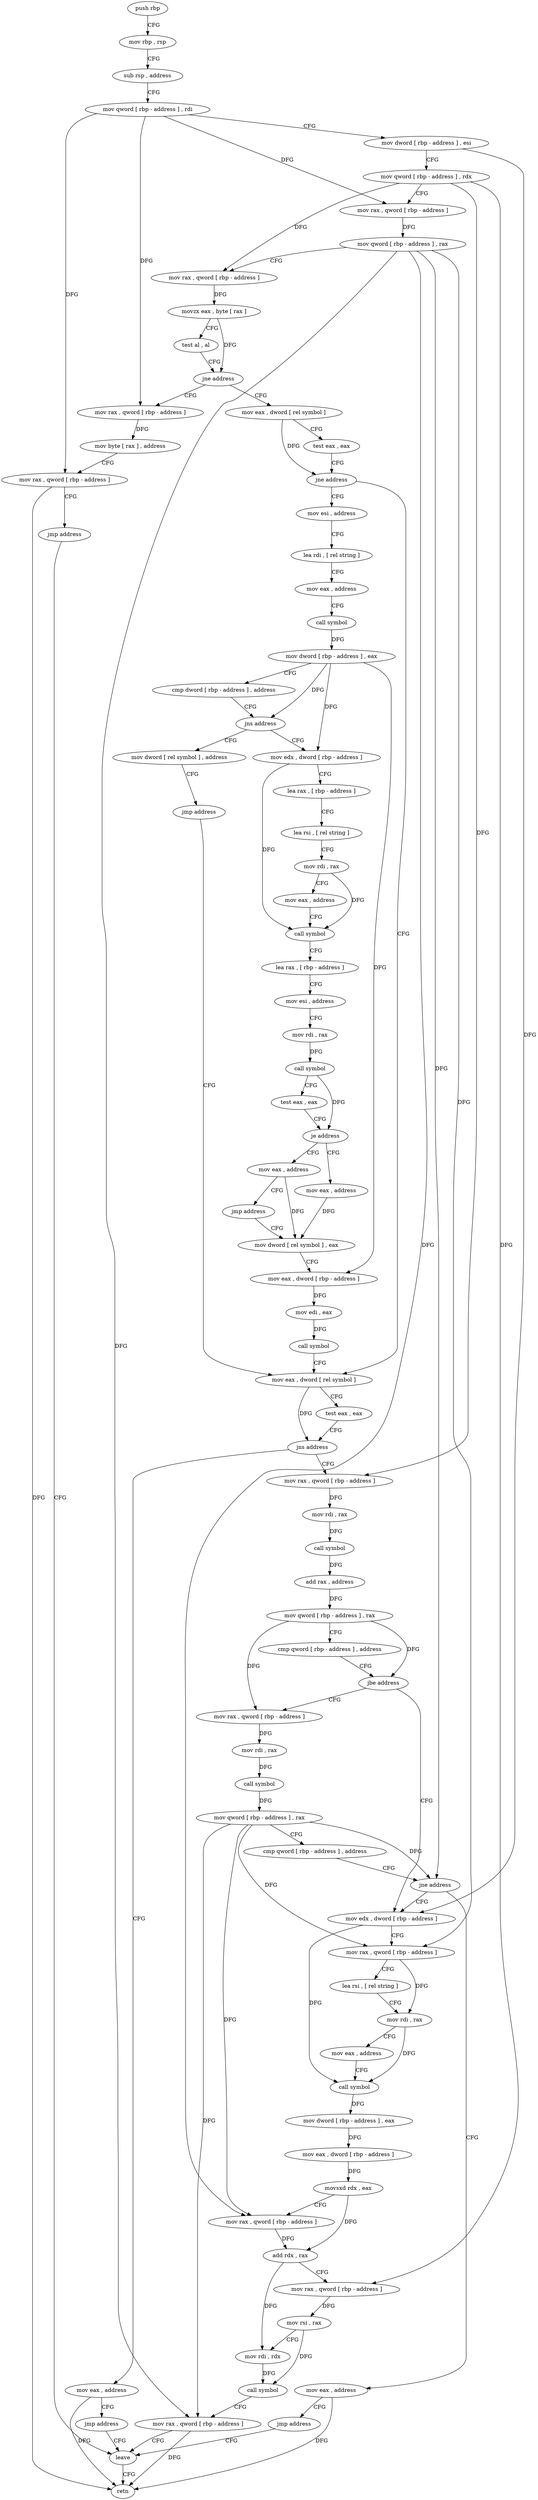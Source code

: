 digraph "func" {
"196275" [label = "push rbp" ]
"196276" [label = "mov rbp , rsp" ]
"196279" [label = "sub rsp , address" ]
"196283" [label = "mov qword [ rbp - address ] , rdi" ]
"196287" [label = "mov dword [ rbp - address ] , esi" ]
"196290" [label = "mov qword [ rbp - address ] , rdx" ]
"196294" [label = "mov rax , qword [ rbp - address ]" ]
"196298" [label = "mov qword [ rbp - address ] , rax" ]
"196302" [label = "mov rax , qword [ rbp - address ]" ]
"196306" [label = "movzx eax , byte [ rax ]" ]
"196309" [label = "test al , al" ]
"196311" [label = "jne address" ]
"196329" [label = "mov eax , dword [ rel symbol ]" ]
"196313" [label = "mov rax , qword [ rbp - address ]" ]
"196335" [label = "test eax , eax" ]
"196337" [label = "jne address" ]
"196458" [label = "mov eax , dword [ rel symbol ]" ]
"196339" [label = "mov esi , address" ]
"196317" [label = "mov byte [ rax ] , address" ]
"196320" [label = "mov rax , qword [ rbp - address ]" ]
"196324" [label = "jmp address" ]
"196597" [label = "leave" ]
"196464" [label = "test eax , eax" ]
"196466" [label = "jns address" ]
"196475" [label = "mov rax , qword [ rbp - address ]" ]
"196468" [label = "mov eax , address" ]
"196344" [label = "lea rdi , [ rel string ]" ]
"196351" [label = "mov eax , address" ]
"196356" [label = "call symbol" ]
"196361" [label = "mov dword [ rbp - address ] , eax" ]
"196364" [label = "cmp dword [ rbp - address ] , address" ]
"196368" [label = "jns address" ]
"196382" [label = "mov edx , dword [ rbp - address ]" ]
"196370" [label = "mov dword [ rel symbol ] , address" ]
"196598" [label = "retn" ]
"196479" [label = "mov rdi , rax" ]
"196482" [label = "call symbol" ]
"196487" [label = "add rax , address" ]
"196491" [label = "mov qword [ rbp - address ] , rax" ]
"196495" [label = "cmp qword [ rbp - address ] , address" ]
"196503" [label = "jbe address" ]
"196535" [label = "mov edx , dword [ rbp - address ]" ]
"196505" [label = "mov rax , qword [ rbp - address ]" ]
"196473" [label = "jmp address" ]
"196385" [label = "lea rax , [ rbp - address ]" ]
"196389" [label = "lea rsi , [ rel string ]" ]
"196396" [label = "mov rdi , rax" ]
"196399" [label = "mov eax , address" ]
"196404" [label = "call symbol" ]
"196409" [label = "lea rax , [ rbp - address ]" ]
"196413" [label = "mov esi , address" ]
"196418" [label = "mov rdi , rax" ]
"196421" [label = "call symbol" ]
"196426" [label = "test eax , eax" ]
"196428" [label = "je address" ]
"196437" [label = "mov eax , address" ]
"196430" [label = "mov eax , address" ]
"196380" [label = "jmp address" ]
"196538" [label = "mov rax , qword [ rbp - address ]" ]
"196542" [label = "lea rsi , [ rel string ]" ]
"196549" [label = "mov rdi , rax" ]
"196552" [label = "mov eax , address" ]
"196557" [label = "call symbol" ]
"196562" [label = "mov dword [ rbp - address ] , eax" ]
"196565" [label = "mov eax , dword [ rbp - address ]" ]
"196568" [label = "movsxd rdx , eax" ]
"196571" [label = "mov rax , qword [ rbp - address ]" ]
"196575" [label = "add rdx , rax" ]
"196578" [label = "mov rax , qword [ rbp - address ]" ]
"196582" [label = "mov rsi , rax" ]
"196585" [label = "mov rdi , rdx" ]
"196588" [label = "call symbol" ]
"196593" [label = "mov rax , qword [ rbp - address ]" ]
"196509" [label = "mov rdi , rax" ]
"196512" [label = "call symbol" ]
"196517" [label = "mov qword [ rbp - address ] , rax" ]
"196521" [label = "cmp qword [ rbp - address ] , address" ]
"196526" [label = "jne address" ]
"196528" [label = "mov eax , address" ]
"196442" [label = "mov dword [ rel symbol ] , eax" ]
"196435" [label = "jmp address" ]
"196533" [label = "jmp address" ]
"196448" [label = "mov eax , dword [ rbp - address ]" ]
"196451" [label = "mov edi , eax" ]
"196453" [label = "call symbol" ]
"196275" -> "196276" [ label = "CFG" ]
"196276" -> "196279" [ label = "CFG" ]
"196279" -> "196283" [ label = "CFG" ]
"196283" -> "196287" [ label = "CFG" ]
"196283" -> "196294" [ label = "DFG" ]
"196283" -> "196313" [ label = "DFG" ]
"196283" -> "196320" [ label = "DFG" ]
"196287" -> "196290" [ label = "CFG" ]
"196287" -> "196535" [ label = "DFG" ]
"196290" -> "196294" [ label = "CFG" ]
"196290" -> "196302" [ label = "DFG" ]
"196290" -> "196475" [ label = "DFG" ]
"196290" -> "196578" [ label = "DFG" ]
"196294" -> "196298" [ label = "DFG" ]
"196298" -> "196302" [ label = "CFG" ]
"196298" -> "196538" [ label = "DFG" ]
"196298" -> "196571" [ label = "DFG" ]
"196298" -> "196593" [ label = "DFG" ]
"196298" -> "196526" [ label = "DFG" ]
"196302" -> "196306" [ label = "DFG" ]
"196306" -> "196309" [ label = "CFG" ]
"196306" -> "196311" [ label = "DFG" ]
"196309" -> "196311" [ label = "CFG" ]
"196311" -> "196329" [ label = "CFG" ]
"196311" -> "196313" [ label = "CFG" ]
"196329" -> "196335" [ label = "CFG" ]
"196329" -> "196337" [ label = "DFG" ]
"196313" -> "196317" [ label = "DFG" ]
"196335" -> "196337" [ label = "CFG" ]
"196337" -> "196458" [ label = "CFG" ]
"196337" -> "196339" [ label = "CFG" ]
"196458" -> "196464" [ label = "CFG" ]
"196458" -> "196466" [ label = "DFG" ]
"196339" -> "196344" [ label = "CFG" ]
"196317" -> "196320" [ label = "CFG" ]
"196320" -> "196324" [ label = "CFG" ]
"196320" -> "196598" [ label = "DFG" ]
"196324" -> "196597" [ label = "CFG" ]
"196597" -> "196598" [ label = "CFG" ]
"196464" -> "196466" [ label = "CFG" ]
"196466" -> "196475" [ label = "CFG" ]
"196466" -> "196468" [ label = "CFG" ]
"196475" -> "196479" [ label = "DFG" ]
"196468" -> "196473" [ label = "CFG" ]
"196468" -> "196598" [ label = "DFG" ]
"196344" -> "196351" [ label = "CFG" ]
"196351" -> "196356" [ label = "CFG" ]
"196356" -> "196361" [ label = "DFG" ]
"196361" -> "196364" [ label = "CFG" ]
"196361" -> "196368" [ label = "DFG" ]
"196361" -> "196382" [ label = "DFG" ]
"196361" -> "196448" [ label = "DFG" ]
"196364" -> "196368" [ label = "CFG" ]
"196368" -> "196382" [ label = "CFG" ]
"196368" -> "196370" [ label = "CFG" ]
"196382" -> "196385" [ label = "CFG" ]
"196382" -> "196404" [ label = "DFG" ]
"196370" -> "196380" [ label = "CFG" ]
"196479" -> "196482" [ label = "DFG" ]
"196482" -> "196487" [ label = "DFG" ]
"196487" -> "196491" [ label = "DFG" ]
"196491" -> "196495" [ label = "CFG" ]
"196491" -> "196503" [ label = "DFG" ]
"196491" -> "196505" [ label = "DFG" ]
"196495" -> "196503" [ label = "CFG" ]
"196503" -> "196535" [ label = "CFG" ]
"196503" -> "196505" [ label = "CFG" ]
"196535" -> "196538" [ label = "CFG" ]
"196535" -> "196557" [ label = "DFG" ]
"196505" -> "196509" [ label = "DFG" ]
"196473" -> "196597" [ label = "CFG" ]
"196385" -> "196389" [ label = "CFG" ]
"196389" -> "196396" [ label = "CFG" ]
"196396" -> "196399" [ label = "CFG" ]
"196396" -> "196404" [ label = "DFG" ]
"196399" -> "196404" [ label = "CFG" ]
"196404" -> "196409" [ label = "CFG" ]
"196409" -> "196413" [ label = "CFG" ]
"196413" -> "196418" [ label = "CFG" ]
"196418" -> "196421" [ label = "DFG" ]
"196421" -> "196426" [ label = "CFG" ]
"196421" -> "196428" [ label = "DFG" ]
"196426" -> "196428" [ label = "CFG" ]
"196428" -> "196437" [ label = "CFG" ]
"196428" -> "196430" [ label = "CFG" ]
"196437" -> "196442" [ label = "DFG" ]
"196430" -> "196435" [ label = "CFG" ]
"196430" -> "196442" [ label = "DFG" ]
"196380" -> "196458" [ label = "CFG" ]
"196538" -> "196542" [ label = "CFG" ]
"196538" -> "196549" [ label = "DFG" ]
"196542" -> "196549" [ label = "CFG" ]
"196549" -> "196552" [ label = "CFG" ]
"196549" -> "196557" [ label = "DFG" ]
"196552" -> "196557" [ label = "CFG" ]
"196557" -> "196562" [ label = "DFG" ]
"196562" -> "196565" [ label = "DFG" ]
"196565" -> "196568" [ label = "DFG" ]
"196568" -> "196571" [ label = "CFG" ]
"196568" -> "196575" [ label = "DFG" ]
"196571" -> "196575" [ label = "DFG" ]
"196575" -> "196578" [ label = "CFG" ]
"196575" -> "196585" [ label = "DFG" ]
"196578" -> "196582" [ label = "DFG" ]
"196582" -> "196585" [ label = "CFG" ]
"196582" -> "196588" [ label = "DFG" ]
"196585" -> "196588" [ label = "DFG" ]
"196588" -> "196593" [ label = "CFG" ]
"196593" -> "196597" [ label = "CFG" ]
"196593" -> "196598" [ label = "DFG" ]
"196509" -> "196512" [ label = "DFG" ]
"196512" -> "196517" [ label = "DFG" ]
"196517" -> "196521" [ label = "CFG" ]
"196517" -> "196538" [ label = "DFG" ]
"196517" -> "196571" [ label = "DFG" ]
"196517" -> "196593" [ label = "DFG" ]
"196517" -> "196526" [ label = "DFG" ]
"196521" -> "196526" [ label = "CFG" ]
"196526" -> "196535" [ label = "CFG" ]
"196526" -> "196528" [ label = "CFG" ]
"196528" -> "196533" [ label = "CFG" ]
"196528" -> "196598" [ label = "DFG" ]
"196442" -> "196448" [ label = "CFG" ]
"196435" -> "196442" [ label = "CFG" ]
"196533" -> "196597" [ label = "CFG" ]
"196448" -> "196451" [ label = "DFG" ]
"196451" -> "196453" [ label = "DFG" ]
"196453" -> "196458" [ label = "CFG" ]
}
